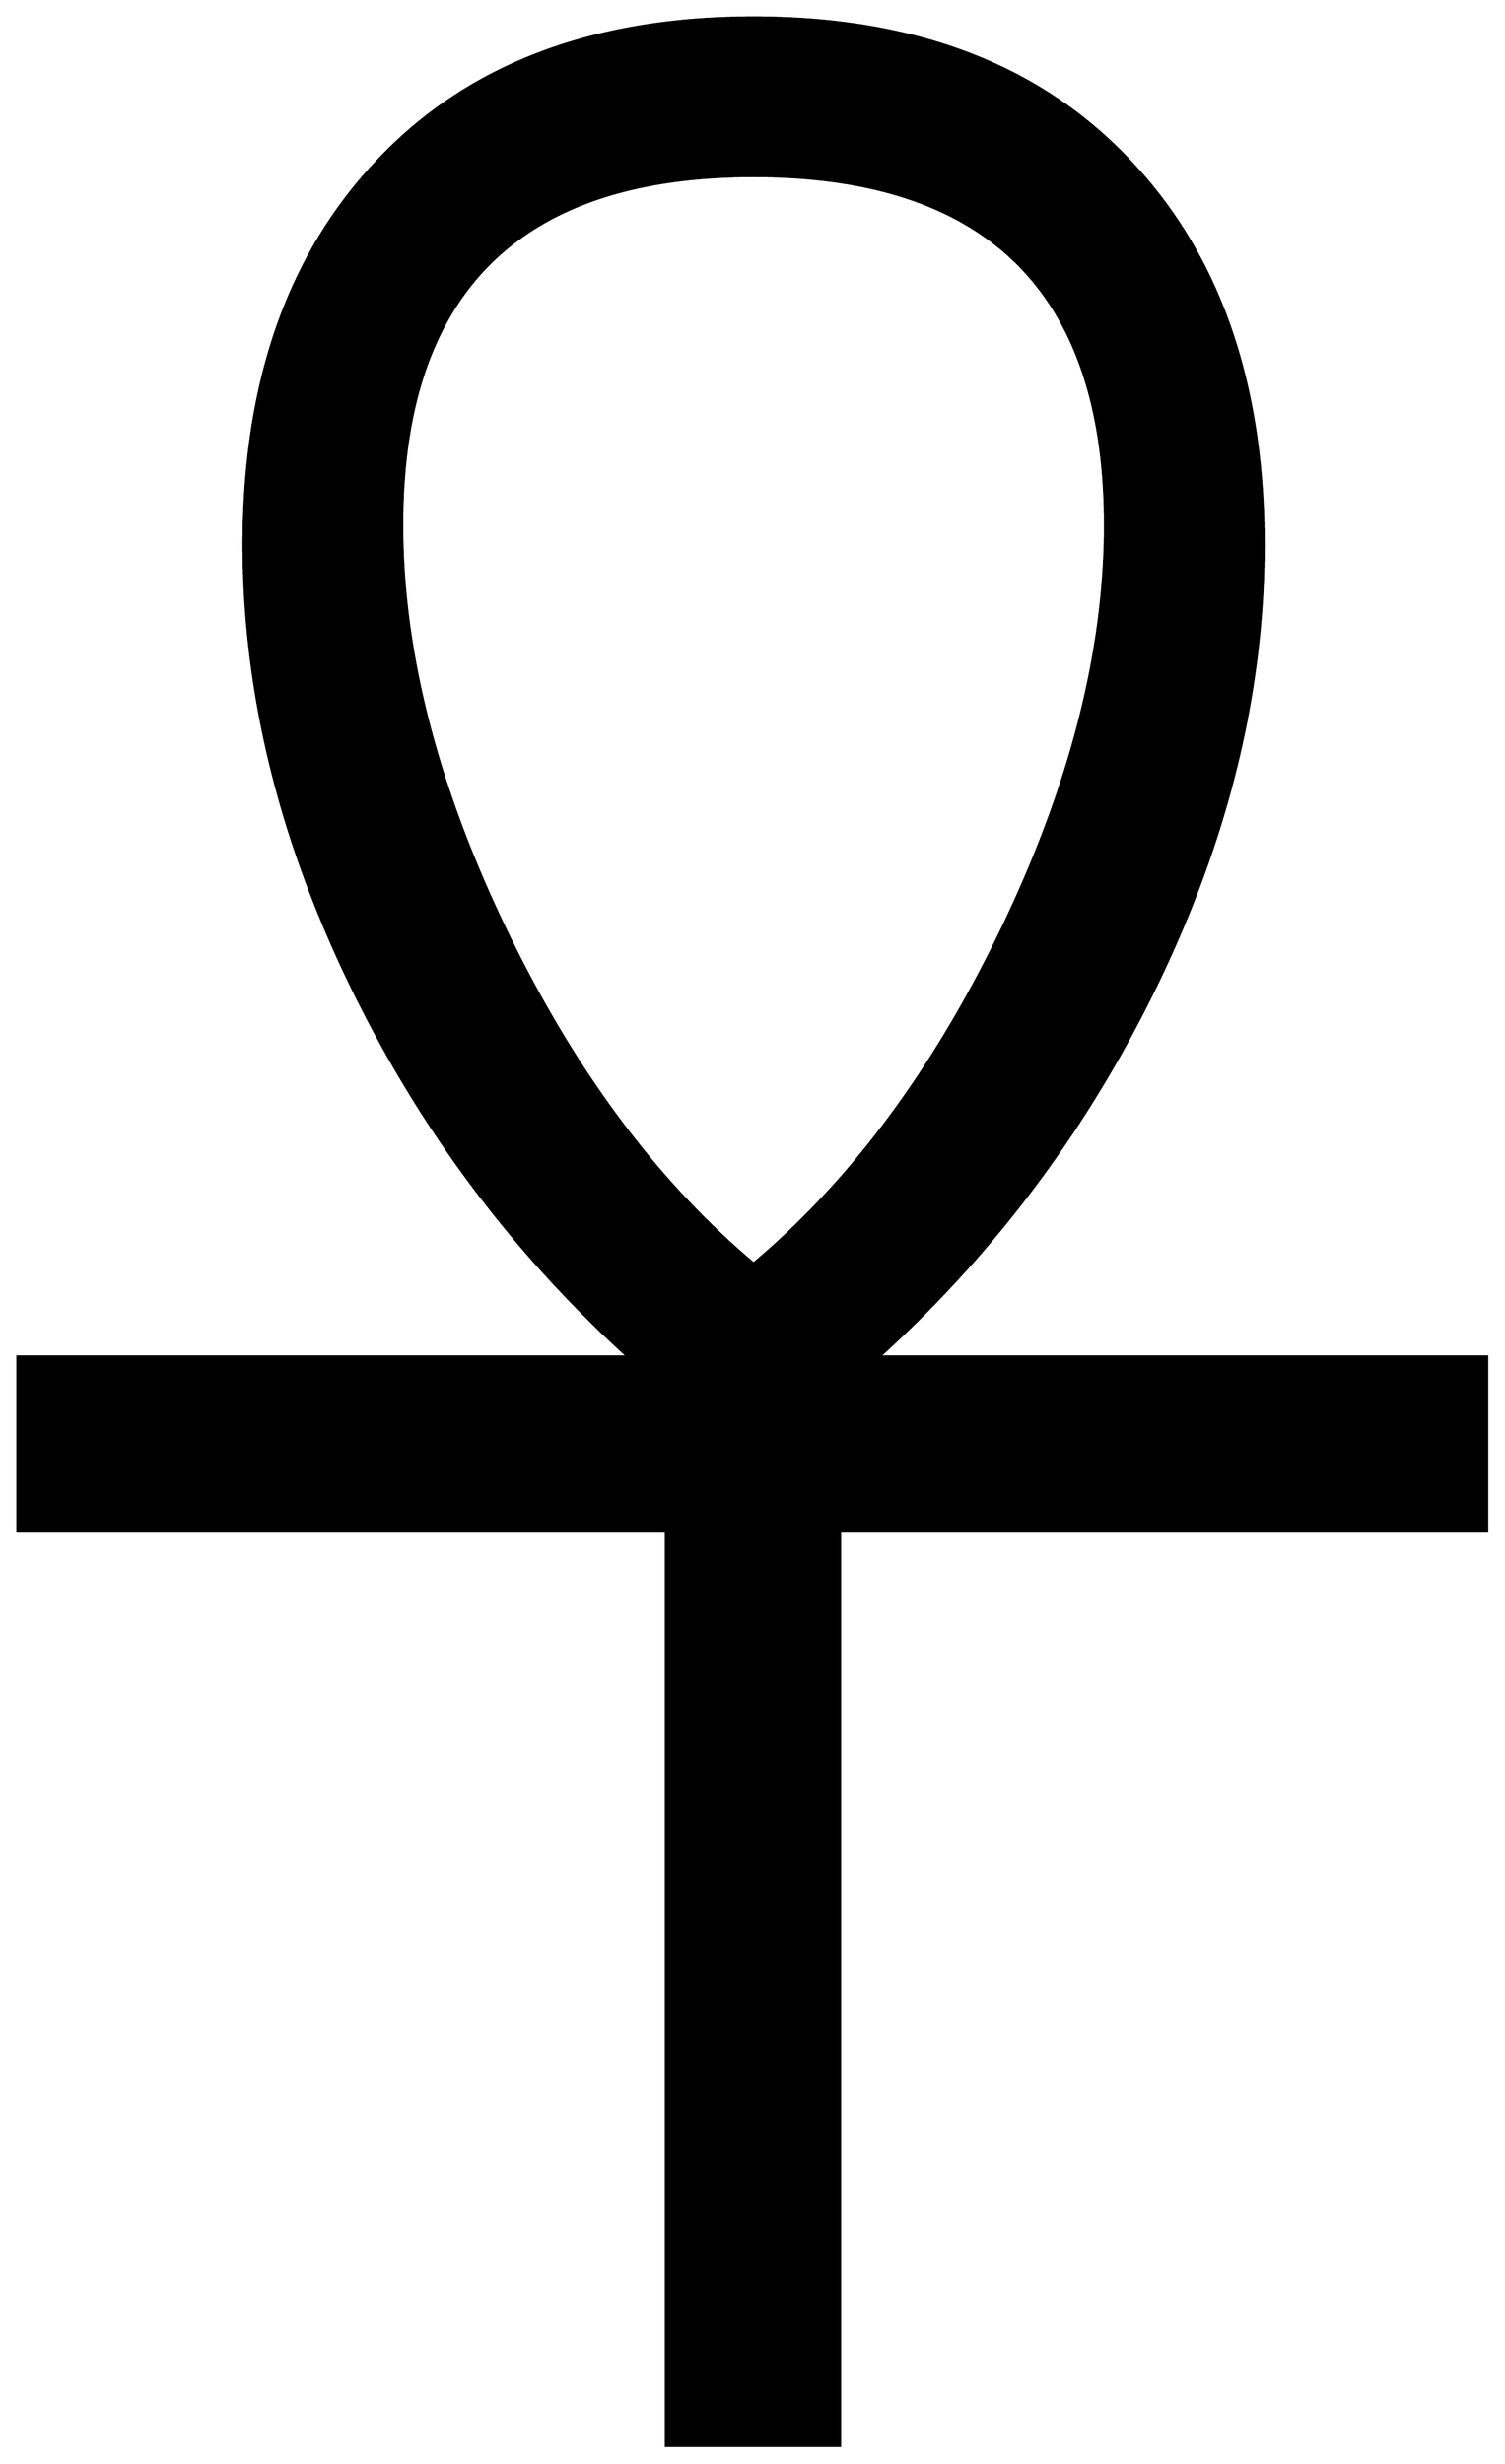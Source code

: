 


\begin{tikzpicture}[y=0.80pt, x=0.80pt, yscale=-1.0, xscale=1.0, inner sep=0pt, outer sep=0pt]
\begin{scope}[shift={(100.0,1660.0)},nonzero rule]
  \path[draw=.,fill=.,line width=1.600pt] (1174.0,-308.0) --
    (679.0,-308.0) -- (679.0,392.0) -- (546.0,392.0) --
    (546.0,-308.0) -- (50.0,-308.0) -- (50.0,-441.0) --
    (517.0,-441.0) .. controls (429.0,-521.0) and (358.667,-615.0)
    .. (306.0,-723.0) .. controls (250.667,-836.333) and
    (223.0,-949.333) .. (223.0,-1062.0) .. controls
    (223.0,-1186.0) and (257.333,-1284.0) .. (326.0,-1356.0) ..
    controls (394.667,-1428.667) and (490.333,-1465.0) ..
    (613.0,-1465.0) .. controls (735.667,-1465.0) and
    (831.333,-1428.667) .. (900.0,-1356.0) .. controls
    (968.667,-1284.0) and (1003.0,-1186.0) .. (1003.0,-1062.0) ..
    controls (1003.0,-949.333) and (975.333,-836.333) ..
    (920.0,-723.0) .. controls (867.333,-615.0) and (797.0,-521.0)
    .. (709.0,-441.0) -- (1174.0,-441.0) -- (1174.0,-308.0) --
    cycle(882.0,-1077.0) .. controls (882.0,-1255.0) and
    (792.333,-1344.0) .. (613.0,-1344.0) .. controls
    (433.667,-1344.0) and (344.0,-1255.0) .. (344.0,-1077.0) ..
    controls (344.0,-981.0) and (370.0,-878.667) .. (422.0,-770.0)
    .. controls (474.0,-661.333) and (537.667,-575.333) ..
    (613.0,-512.0) .. controls (688.333,-575.333) and (752.0,-661.333)
    .. (804.0,-770.0) .. controls (856.0,-878.667) and
    (882.0,-981.0) .. (882.0,-1077.0) -- cycle;
\end{scope}

\end{tikzpicture}


